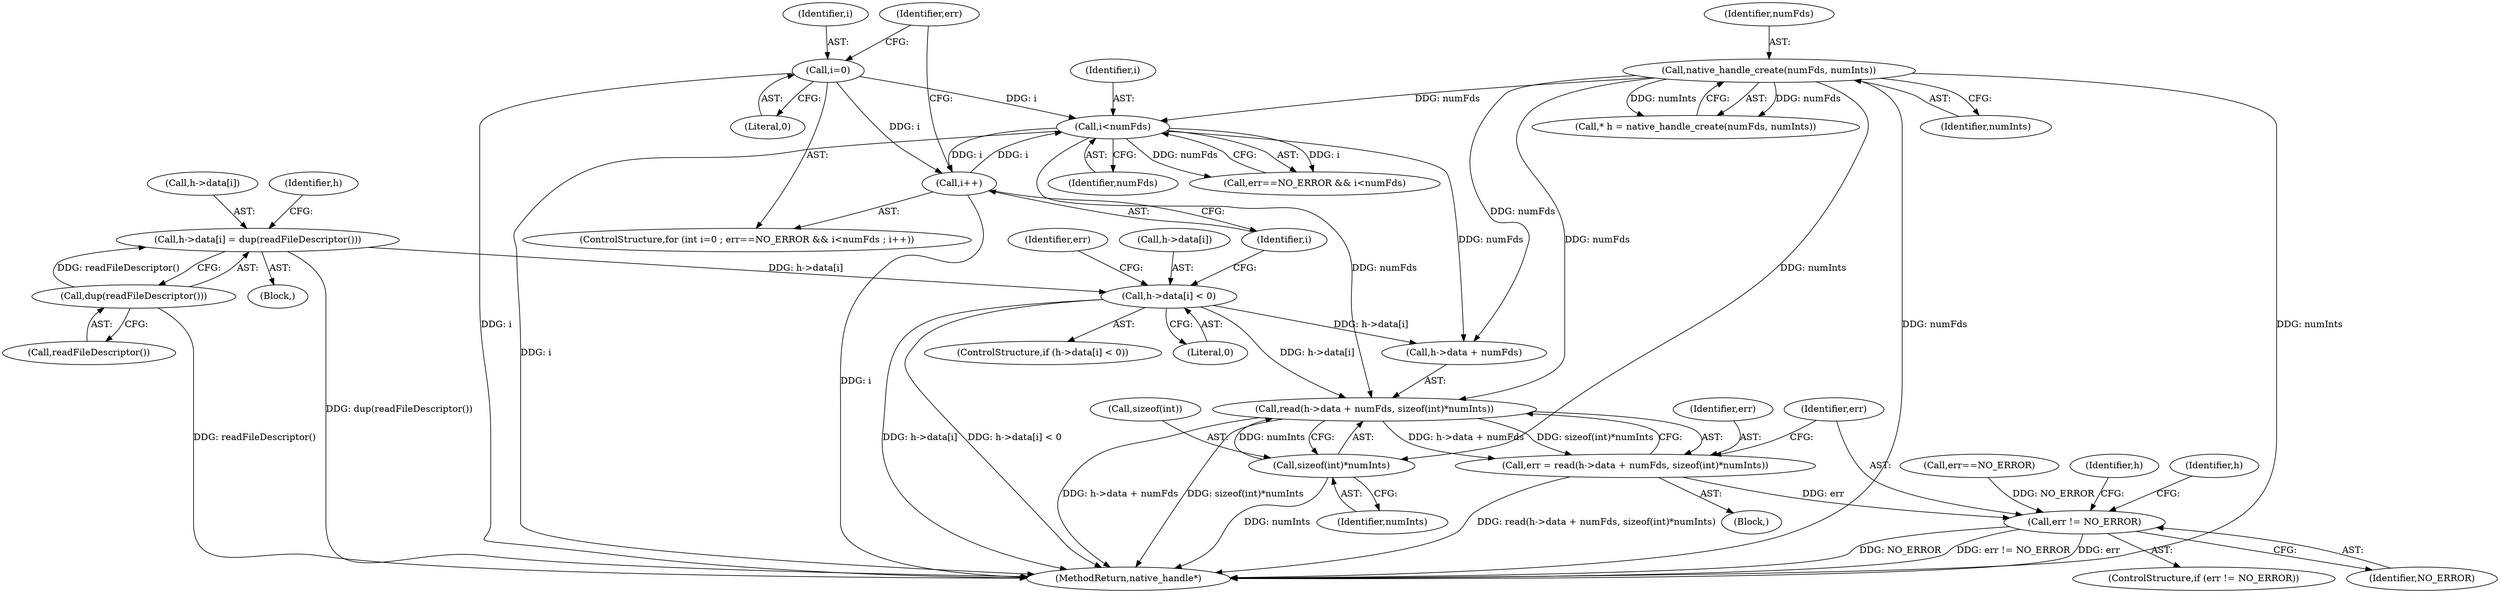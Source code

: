 digraph "0_Android_7dcd0ec9c91688cfa3f679804ba6e132f9811254@API" {
"1000175" [label="(Call,read(h->data + numFds, sizeof(int)*numInts))"];
"1000163" [label="(Call,h->data[i] < 0)"];
"1000154" [label="(Call,h->data[i] = dup(readFileDescriptor()))"];
"1000160" [label="(Call,dup(readFileDescriptor()))"];
"1000148" [label="(Call,i<numFds)"];
"1000141" [label="(Call,i=0)"];
"1000151" [label="(Call,i++)"];
"1000130" [label="(Call,native_handle_create(numFds, numInts))"];
"1000181" [label="(Call,sizeof(int)*numInts)"];
"1000173" [label="(Call,err = read(h->data + numFds, sizeof(int)*numInts))"];
"1000186" [label="(Call,err != NO_ERROR)"];
"1000199" [label="(MethodReturn,native_handle*)"];
"1000142" [label="(Identifier,i)"];
"1000175" [label="(Call,read(h->data + numFds, sizeof(int)*numInts))"];
"1000130" [label="(Call,native_handle_create(numFds, numInts))"];
"1000149" [label="(Identifier,i)"];
"1000139" [label="(ControlStructure,for (int i=0 ; err==NO_ERROR && i<numFds ; i++))"];
"1000161" [label="(Call,readFileDescriptor())"];
"1000163" [label="(Call,h->data[i] < 0)"];
"1000169" [label="(Literal,0)"];
"1000160" [label="(Call,dup(readFileDescriptor()))"];
"1000162" [label="(ControlStructure,if (h->data[i] < 0))"];
"1000132" [label="(Identifier,numInts)"];
"1000143" [label="(Literal,0)"];
"1000171" [label="(Identifier,err)"];
"1000155" [label="(Call,h->data[i])"];
"1000173" [label="(Call,err = read(h->data + numFds, sizeof(int)*numInts))"];
"1000144" [label="(Call,err==NO_ERROR && i<numFds)"];
"1000186" [label="(Call,err != NO_ERROR)"];
"1000185" [label="(ControlStructure,if (err != NO_ERROR))"];
"1000141" [label="(Call,i=0)"];
"1000176" [label="(Call,h->data + numFds)"];
"1000174" [label="(Identifier,err)"];
"1000150" [label="(Identifier,numFds)"];
"1000181" [label="(Call,sizeof(int)*numInts)"];
"1000166" [label="(Identifier,h)"];
"1000198" [label="(Identifier,h)"];
"1000128" [label="(Call,* h = native_handle_create(numFds, numInts))"];
"1000187" [label="(Identifier,err)"];
"1000184" [label="(Identifier,numInts)"];
"1000188" [label="(Identifier,NO_ERROR)"];
"1000191" [label="(Identifier,h)"];
"1000152" [label="(Identifier,i)"];
"1000164" [label="(Call,h->data[i])"];
"1000154" [label="(Call,h->data[i] = dup(readFileDescriptor()))"];
"1000131" [label="(Identifier,numFds)"];
"1000182" [label="(Call,sizeof(int))"];
"1000101" [label="(Block,)"];
"1000146" [label="(Identifier,err)"];
"1000148" [label="(Call,i<numFds)"];
"1000153" [label="(Block,)"];
"1000145" [label="(Call,err==NO_ERROR)"];
"1000151" [label="(Call,i++)"];
"1000175" -> "1000173"  [label="AST: "];
"1000175" -> "1000181"  [label="CFG: "];
"1000176" -> "1000175"  [label="AST: "];
"1000181" -> "1000175"  [label="AST: "];
"1000173" -> "1000175"  [label="CFG: "];
"1000175" -> "1000199"  [label="DDG: sizeof(int)*numInts"];
"1000175" -> "1000199"  [label="DDG: h->data + numFds"];
"1000175" -> "1000173"  [label="DDG: h->data + numFds"];
"1000175" -> "1000173"  [label="DDG: sizeof(int)*numInts"];
"1000163" -> "1000175"  [label="DDG: h->data[i]"];
"1000148" -> "1000175"  [label="DDG: numFds"];
"1000130" -> "1000175"  [label="DDG: numFds"];
"1000181" -> "1000175"  [label="DDG: numInts"];
"1000163" -> "1000162"  [label="AST: "];
"1000163" -> "1000169"  [label="CFG: "];
"1000164" -> "1000163"  [label="AST: "];
"1000169" -> "1000163"  [label="AST: "];
"1000171" -> "1000163"  [label="CFG: "];
"1000152" -> "1000163"  [label="CFG: "];
"1000163" -> "1000199"  [label="DDG: h->data[i] < 0"];
"1000163" -> "1000199"  [label="DDG: h->data[i]"];
"1000154" -> "1000163"  [label="DDG: h->data[i]"];
"1000163" -> "1000176"  [label="DDG: h->data[i]"];
"1000154" -> "1000153"  [label="AST: "];
"1000154" -> "1000160"  [label="CFG: "];
"1000155" -> "1000154"  [label="AST: "];
"1000160" -> "1000154"  [label="AST: "];
"1000166" -> "1000154"  [label="CFG: "];
"1000154" -> "1000199"  [label="DDG: dup(readFileDescriptor())"];
"1000160" -> "1000154"  [label="DDG: readFileDescriptor()"];
"1000160" -> "1000161"  [label="CFG: "];
"1000161" -> "1000160"  [label="AST: "];
"1000160" -> "1000199"  [label="DDG: readFileDescriptor()"];
"1000148" -> "1000144"  [label="AST: "];
"1000148" -> "1000150"  [label="CFG: "];
"1000149" -> "1000148"  [label="AST: "];
"1000150" -> "1000148"  [label="AST: "];
"1000144" -> "1000148"  [label="CFG: "];
"1000148" -> "1000199"  [label="DDG: i"];
"1000148" -> "1000144"  [label="DDG: i"];
"1000148" -> "1000144"  [label="DDG: numFds"];
"1000141" -> "1000148"  [label="DDG: i"];
"1000151" -> "1000148"  [label="DDG: i"];
"1000130" -> "1000148"  [label="DDG: numFds"];
"1000148" -> "1000151"  [label="DDG: i"];
"1000148" -> "1000176"  [label="DDG: numFds"];
"1000141" -> "1000139"  [label="AST: "];
"1000141" -> "1000143"  [label="CFG: "];
"1000142" -> "1000141"  [label="AST: "];
"1000143" -> "1000141"  [label="AST: "];
"1000146" -> "1000141"  [label="CFG: "];
"1000141" -> "1000199"  [label="DDG: i"];
"1000141" -> "1000151"  [label="DDG: i"];
"1000151" -> "1000139"  [label="AST: "];
"1000151" -> "1000152"  [label="CFG: "];
"1000152" -> "1000151"  [label="AST: "];
"1000146" -> "1000151"  [label="CFG: "];
"1000151" -> "1000199"  [label="DDG: i"];
"1000130" -> "1000128"  [label="AST: "];
"1000130" -> "1000132"  [label="CFG: "];
"1000131" -> "1000130"  [label="AST: "];
"1000132" -> "1000130"  [label="AST: "];
"1000128" -> "1000130"  [label="CFG: "];
"1000130" -> "1000199"  [label="DDG: numInts"];
"1000130" -> "1000199"  [label="DDG: numFds"];
"1000130" -> "1000128"  [label="DDG: numFds"];
"1000130" -> "1000128"  [label="DDG: numInts"];
"1000130" -> "1000176"  [label="DDG: numFds"];
"1000130" -> "1000181"  [label="DDG: numInts"];
"1000181" -> "1000184"  [label="CFG: "];
"1000182" -> "1000181"  [label="AST: "];
"1000184" -> "1000181"  [label="AST: "];
"1000181" -> "1000199"  [label="DDG: numInts"];
"1000173" -> "1000101"  [label="AST: "];
"1000174" -> "1000173"  [label="AST: "];
"1000187" -> "1000173"  [label="CFG: "];
"1000173" -> "1000199"  [label="DDG: read(h->data + numFds, sizeof(int)*numInts)"];
"1000173" -> "1000186"  [label="DDG: err"];
"1000186" -> "1000185"  [label="AST: "];
"1000186" -> "1000188"  [label="CFG: "];
"1000187" -> "1000186"  [label="AST: "];
"1000188" -> "1000186"  [label="AST: "];
"1000191" -> "1000186"  [label="CFG: "];
"1000198" -> "1000186"  [label="CFG: "];
"1000186" -> "1000199"  [label="DDG: NO_ERROR"];
"1000186" -> "1000199"  [label="DDG: err != NO_ERROR"];
"1000186" -> "1000199"  [label="DDG: err"];
"1000145" -> "1000186"  [label="DDG: NO_ERROR"];
}
